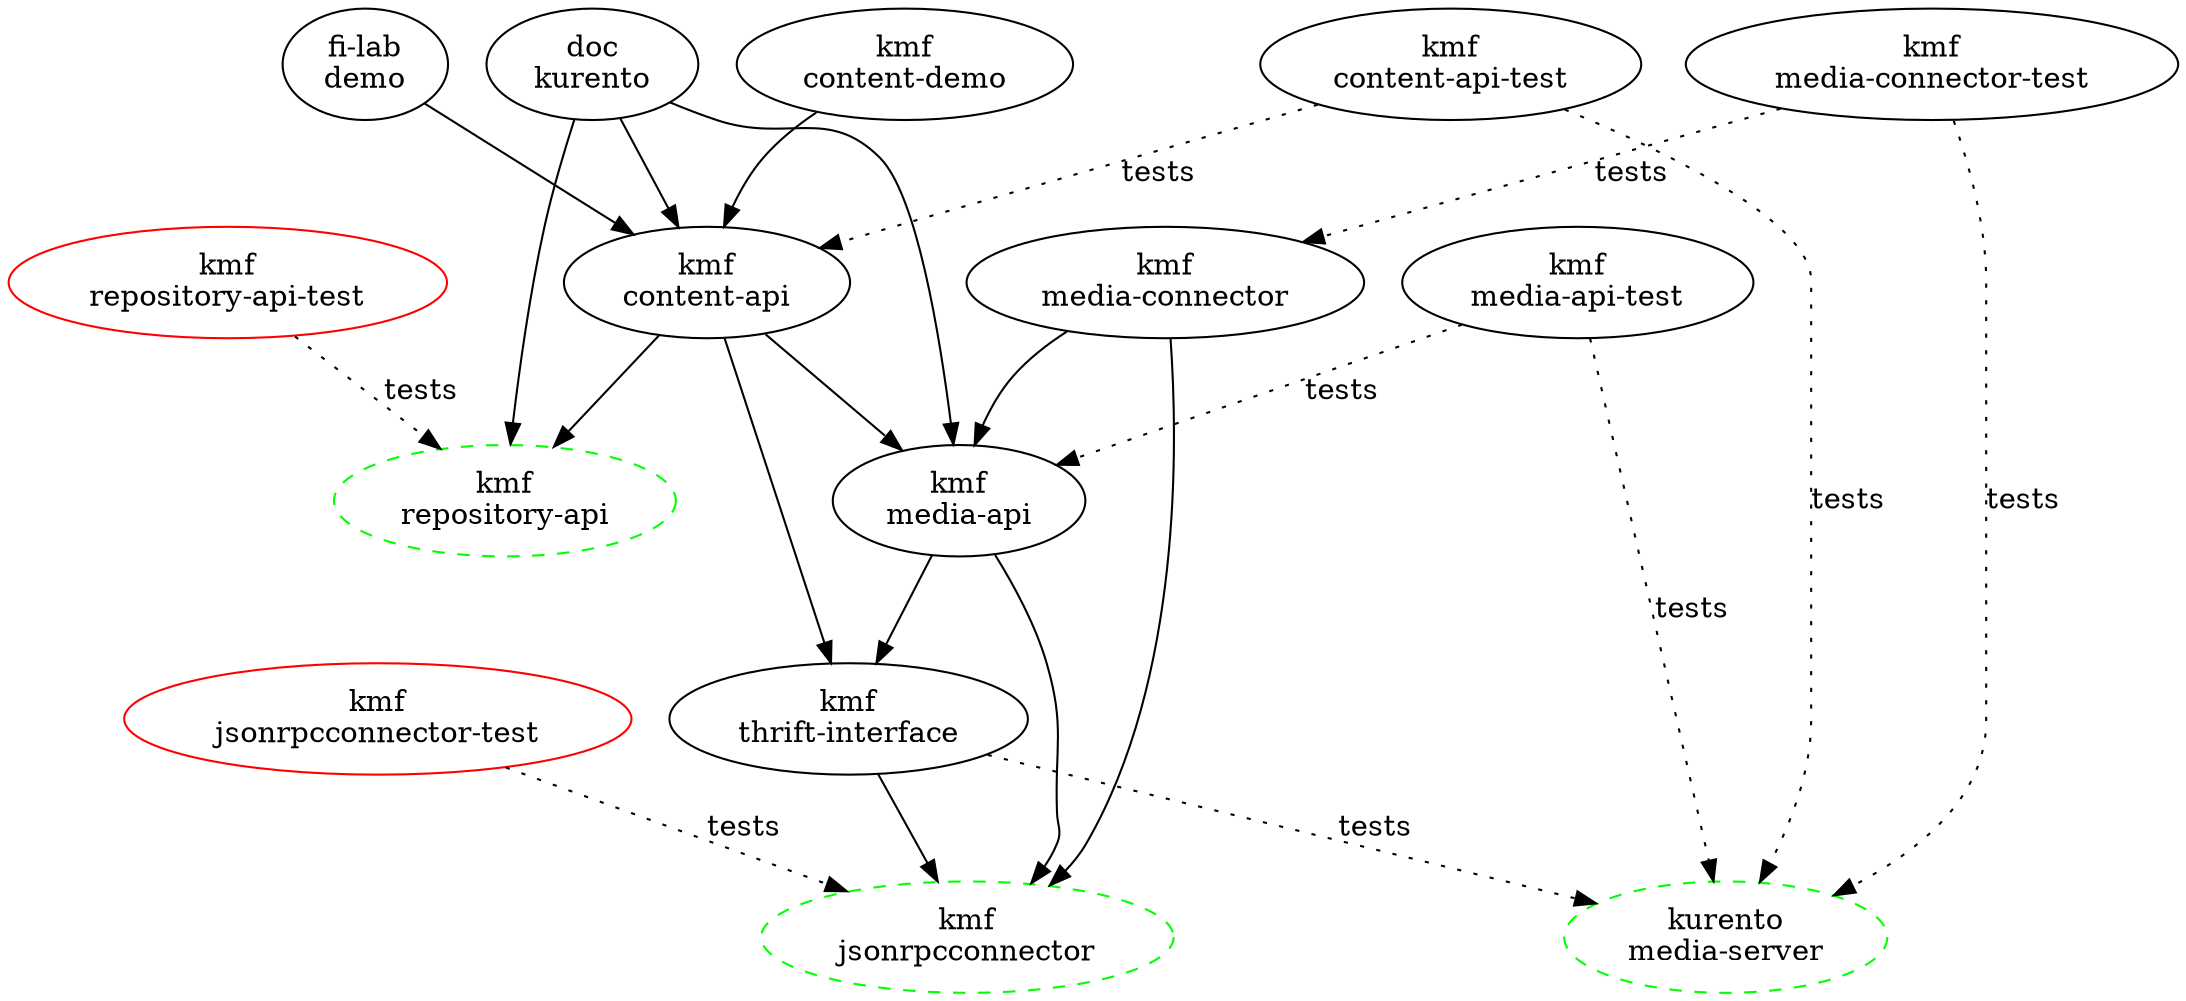 digraph "dependencies" {
splines = spline;
layout=dot;

/*"kms\ndtls-plugins" [style="dashed", color="green"];
"gst\nkurento-plugins" -> "kms\ndtls-plugins";

"kws\nrpc-builder" [style="dashed", color="green"];
"kws\ncontent-api" -> "kws\nrpc-builder";
"kws\nmedia-api" -> "kws\nrpc-builder";

"kmf\nparent-pom" [style="dashed", color="green"];
"kmf\ncommons"          -> "kmf\nparent-pom";
"kmf\nspring"           -> "kmf\nparent-pom";
"kms\ninterface"        -> "kmf\nparent-pom";
"kmf\ncontent-protocol" -> "kmf\nparent-pom";
"kmf\nrepository-api"   -> "kmf\nparent-pom";
"kmf\njsonrpcconnector" -> "kmf\nparent-pom";
"kmf\nthrift-interface" -> "kmf\nparent-pom";
"kmf\nrepository-api"   -> "kmf\nparent-pom";
"kmf\nmedia-api"        -> "kmf\nparent-pom";
"kmf\ncontent-api"      -> "kmf\nparent-pom";
"kmf\nmedia-connector"  -> "kmf\nparent-pom";

"gst\nkurento-plugins" [style="dashed", color="green"];
"kurento\nmedia-server" -> "gst\nkurento-plugins";

"kmf\nspring" [style="dashed", color="green"];
"kmf\nrepository-api" -> "kmf\nspring";
"kmf\njsonrpcconnector" -> "kmf\nspring";
"kmf\ncontent-api" -> "kmf\nspring";

"kmf\ncommons" [style="dashed", color="green"];
"kmf\nrepository-api" -> "kmf\ncommons";
"kmf\njsonrpcconnector" -> "kmf\ncommons";
"kmf\nthrift-interface" -> "kmf\ncommons";
"kmf\nmedia-api" -> "kmf\ncommons";
"kmf\ncontent-api" -> "kmf\ncommons";

"kmf\ncontent-protocol" [style="dashed", color="green"];
"kmf\ncontent-api" -> "kmf\ncontent-protocol";

"kms\ninterface" [style="dashed", color="green"];
"kmf\nthrift-interface" -> "kms\ninterface";
"kurento\nmedia-server" -> "kms\ninterface";
"kmf\ncontent-api" -> "kms\ninterface";

"kws\nmedia-api" [style="dashed", color="green"];

"kws\ncontent-api" [style="dashed", color="green"];
"kmf\ncontent-demo" -> "kws\ncontent-api";
"fi-lab\ndemo" -> "kws\ncontent-api";*/

"kmf\nrepository-api" [style="dashed", color="green"]; "kmf\nrepository-api-test" [color="red"];
"kmf\nrepository-api-test" -> "kmf\nrepository-api" [ label="tests", style="dotted" ];
"kmf\ncontent-api" -> "kmf\nrepository-api";
"doc\nkurento"  -> "kmf\nrepository-api";

"kmf\njsonrpcconnector" [style="dashed", color="green"]; "kmf\njsonrpcconnector-test" [color="red"];
"kmf\nmedia-api" -> "kmf\njsonrpcconnector";
"kmf\nmedia-connector" -> "kmf\njsonrpcconnector";
"kmf\nthrift-interface" -> "kmf\njsonrpcconnector";
"kmf\njsonrpcconnector-test" -> "kmf\njsonrpcconnector" [ label="tests", style="dotted" ];

"kurento\nmedia-server" [style="dashed", color="green"];
"kmf\nthrift-interface" -> "kurento\nmedia-server" [ label="tests", style="dotted" ];
"kmf\nmedia-api-test" -> "kurento\nmedia-server" [ label="tests", style="dotted" ];
"kmf\ncontent-api-test" -> "kurento\nmedia-server" [ label="tests", style="dotted" ];
"kmf\nmedia-connector-test" -> "kurento\nmedia-server" [ label="tests", style="dotted" ];

"kmf\nthrift-interface";
"kmf\nmedia-api" -> "kmf\nthrift-interface";
"kmf\ncontent-api" -> "kmf\nthrift-interface";

"kmf\nmedia-api"; "kmf\nmedia-api-test";
"kmf\nmedia-api-test" -> "kmf\nmedia-api" [ label="tests", style="dotted" ];
"kmf\nmedia-connector" -> "kmf\nmedia-api";
"kmf\ncontent-api" -> "kmf\nmedia-api";
"doc\nkurento"  -> "kmf\nmedia-api";

"kmf\ncontent-api"; "kmf\ncontent-api-test";
"kmf\ncontent-api-test" -> "kmf\ncontent-api" [ label="tests", style="dotted" ];
"kmf\ncontent-demo" -> "kmf\ncontent-api";
"fi-lab\ndemo" -> "kmf\ncontent-api";
"doc\nkurento"  -> "kmf\ncontent-api";

"kmf\nmedia-connector"; "kmf\nmedia-connector-test";
"kmf\nmedia-connector-test" -> "kmf\nmedia-connector" [ label="tests", style="dotted" ];

"fi-lab\ndemo";

"kmf\ncontent-demo";

"doc\nkurento";

}
